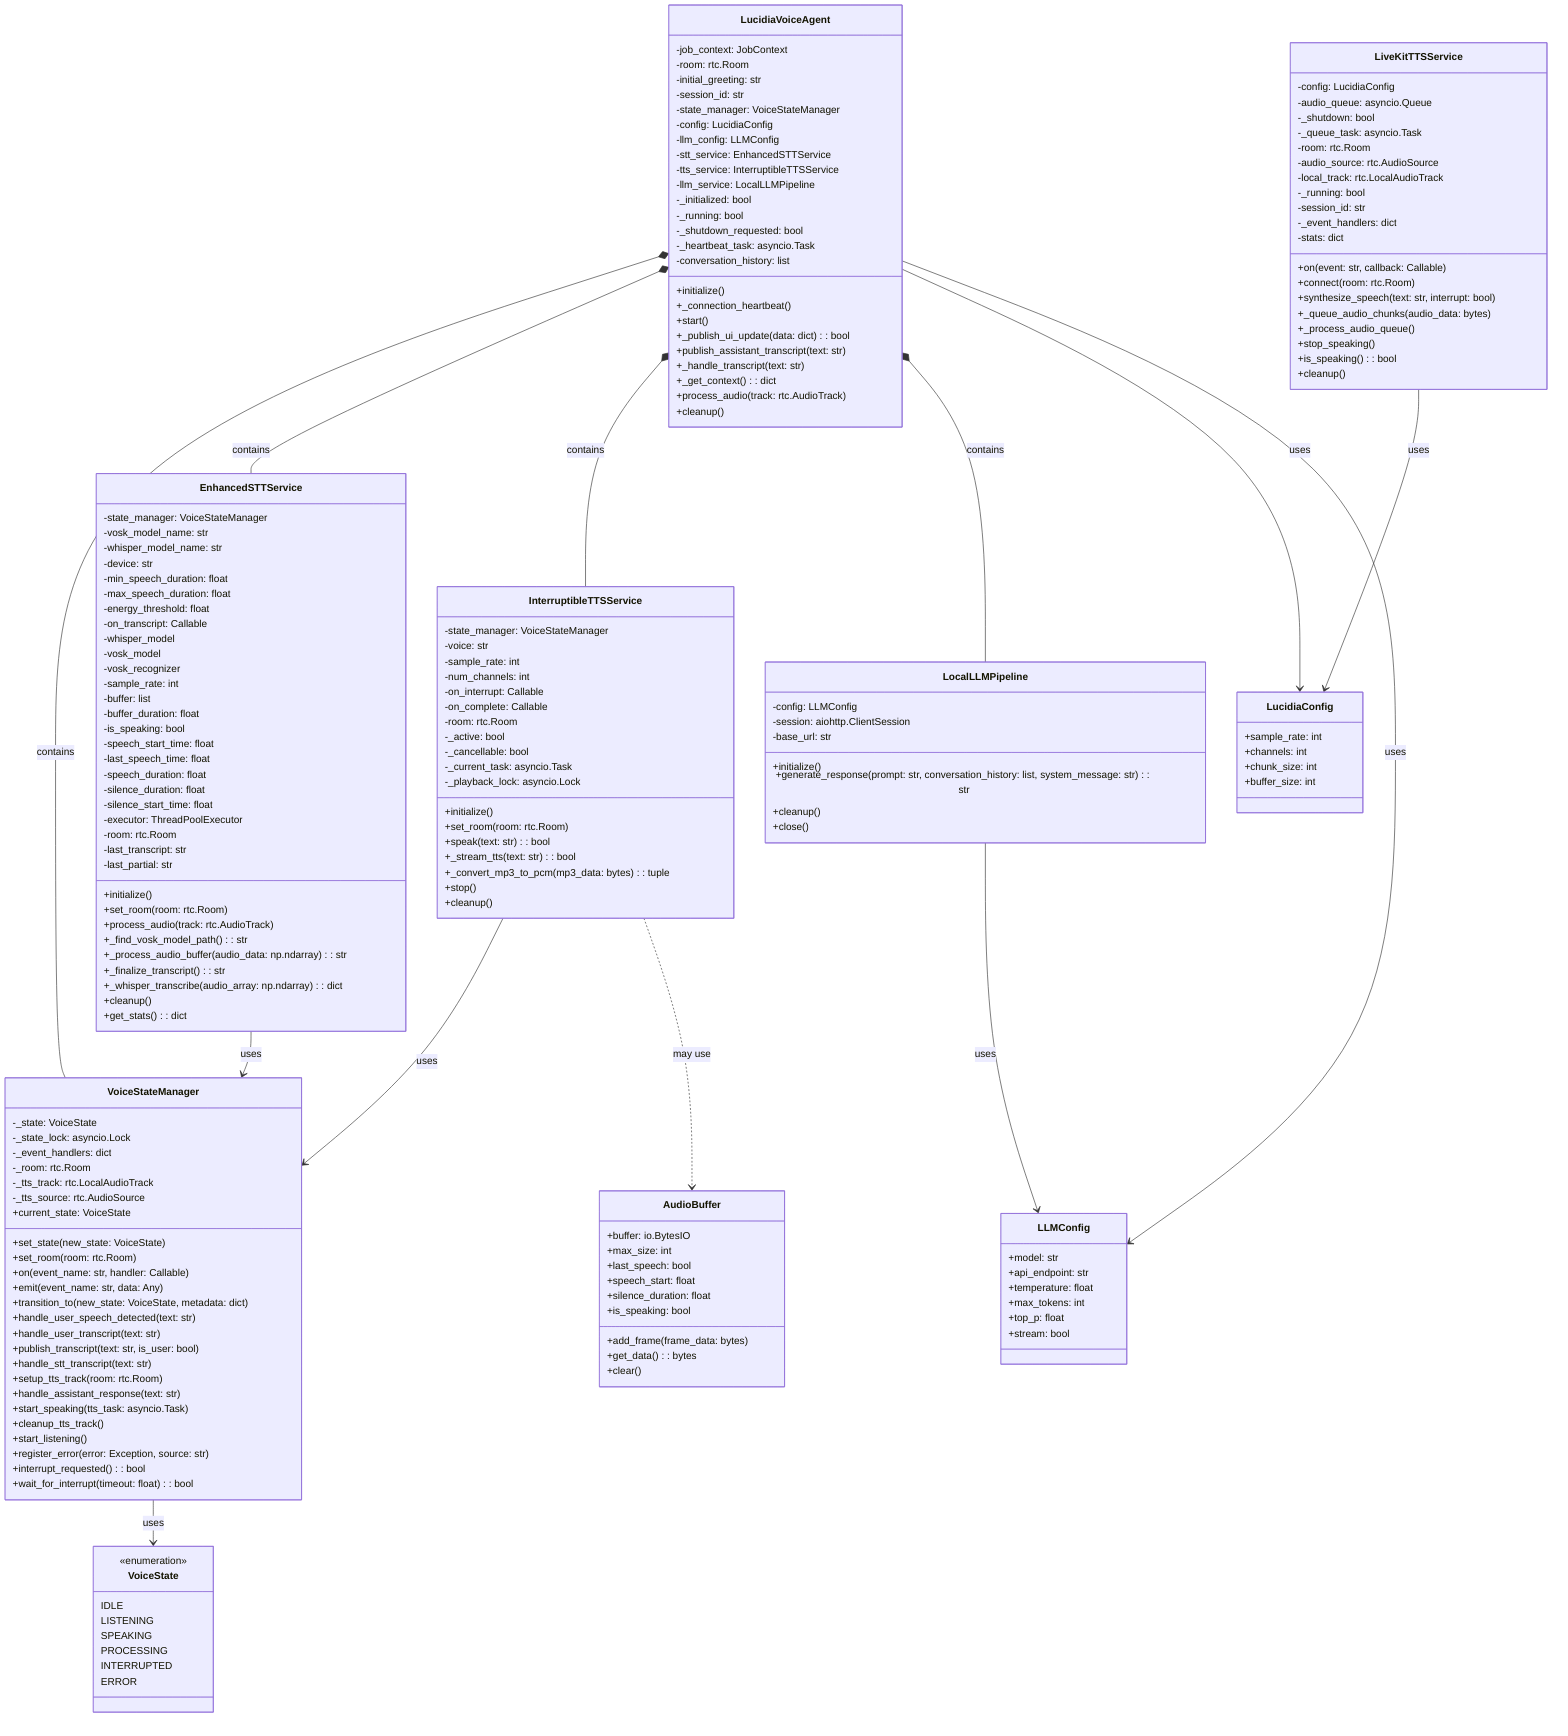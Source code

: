 classDiagram
    %% Core State Management
    class VoiceStateManager {
        -_state: VoiceState
        -_state_lock: asyncio.Lock
        -_event_handlers: dict
        -_room: rtc.Room
        -_tts_track: rtc.LocalAudioTrack
        -_tts_source: rtc.AudioSource
        +current_state: VoiceState
        +set_state(new_state: VoiceState)
        +set_room(room: rtc.Room)
        +on(event_name: str, handler: Callable)
        +emit(event_name: str, data: Any)
        +transition_to(new_state: VoiceState, metadata: dict)
        +handle_user_speech_detected(text: str)
        +handle_user_transcript(text: str)
        +publish_transcript(text: str, is_user: bool)
        +handle_stt_transcript(text: str)
        +setup_tts_track(room: rtc.Room)
        +handle_assistant_response(text: str)
        +start_speaking(tts_task: asyncio.Task)
        +cleanup_tts_track()
        +start_listening()
        +register_error(error: Exception, source: str)
        +interrupt_requested(): bool
        +wait_for_interrupt(timeout: float): bool
    }

    %% Voice State Enumeration
    class VoiceState {
        <<enumeration>>
        IDLE
        LISTENING
        SPEAKING
        PROCESSING
        INTERRUPTED
        ERROR
    }

    %% Speech-to-Text Service
    class EnhancedSTTService {
        -state_manager: VoiceStateManager
        -vosk_model_name: str
        -whisper_model_name: str
        -device: str
        -min_speech_duration: float
        -max_speech_duration: float
        -energy_threshold: float
        -on_transcript: Callable
        -whisper_model
        -vosk_model
        -vosk_recognizer
        -sample_rate: int
        -buffer: list
        -buffer_duration: float
        -is_speaking: bool
        -speech_start_time: float
        -last_speech_time: float
        -speech_duration: float
        -silence_duration: float
        -silence_start_time: float
        -executor: ThreadPoolExecutor
        -room: rtc.Room
        -last_transcript: str
        -last_partial: str
        +initialize()
        +set_room(room: rtc.Room)
        +process_audio(track: rtc.AudioTrack)
        +_find_vosk_model_path(): str
        +_process_audio_buffer(audio_data: np.ndarray): str
        +_finalize_transcript(): str
        +_whisper_transcribe(audio_array: np.ndarray): dict
        +cleanup()
        +get_stats(): dict
    }

    %% Text-to-Speech Service
    class InterruptibleTTSService {
        -state_manager: VoiceStateManager
        -voice: str
        -sample_rate: int
        -num_channels: int
        -on_interrupt: Callable
        -on_complete: Callable
        -room: rtc.Room
        -_active: bool
        -_cancellable: bool
        -_current_task: asyncio.Task
        -_playback_lock: asyncio.Lock
        +initialize()
        +set_room(room: rtc.Room)
        +speak(text: str): bool
        +_stream_tts(text: str): bool
        +_convert_mp3_to_pcm(mp3_data: bytes): tuple
        +stop()
        +cleanup()
    }

    %% LLM Integration
    class LocalLLMPipeline {
        -config: LLMConfig
        -session: aiohttp.ClientSession
        -base_url: str
        +initialize()
        +generate_response(prompt: str, conversation_history: list, system_message: str): str
        +cleanup()
        +close()
    }

    %% Voice Pipeline Agent
    class LucidiaVoiceAgent {
        -job_context: JobContext
        -room: rtc.Room
        -initial_greeting: str
        -session_id: str
        -state_manager: VoiceStateManager
        -config: LucidiaConfig
        -llm_config: LLMConfig
        -stt_service: EnhancedSTTService
        -tts_service: InterruptibleTTSService
        -llm_service: LocalLLMPipeline
        -_initialized: bool
        -_running: bool
        -_shutdown_requested: bool
        -_heartbeat_task: asyncio.Task
        -conversation_history: list
        +initialize()
        +_connection_heartbeat()
        +start()
        +_publish_ui_update(data: dict): bool
        +publish_assistant_transcript(text: str)
        +_handle_transcript(text: str)
        +_get_context(): dict
        +process_audio(track: rtc.AudioTrack)
        +cleanup()
    }

    %% Config Classes
    class LucidiaConfig {
        +sample_rate: int
        +channels: int
        +chunk_size: int
        +buffer_size: int
    }

    class LLMConfig {
        +model: str
        +api_endpoint: str
        +temperature: float
        +max_tokens: int
        +top_p: float
        +stream: bool
    }

    %% Audio Processing
    class AudioBuffer {
        +buffer: io.BytesIO
        +max_size: int
        +last_speech: bool
        +speech_start: float
        +silence_duration: float
        +is_speaking: bool
        +add_frame(frame_data: bytes)
        +get_data(): bytes
        +clear()
    }

    %% LiveKit Integration
    class LiveKitTTSService {
        -config: LucidiaConfig
        -audio_queue: asyncio.Queue
        -_shutdown: bool
        -_queue_task: asyncio.Task
        -room: rtc.Room
        -audio_source: rtc.AudioSource
        -local_track: rtc.LocalAudioTrack
        -_running: bool
        -session_id: str
        -_event_handlers: dict
        -stats: dict
        +on(event: str, callback: Callable)
        +connect(room: rtc.Room)
        +synthesize_speech(text: str, interrupt: bool)
        +_queue_audio_chunks(audio_data: bytes)
        +_process_audio_queue()
        +stop_speaking()
        +is_speaking(): bool
        +cleanup()
    }

    %% Relationships
    VoiceStateManager --> VoiceState : uses
    EnhancedSTTService --> VoiceStateManager : uses
    InterruptibleTTSService --> VoiceStateManager : uses
    LucidiaVoiceAgent *-- VoiceStateManager : contains
    LucidiaVoiceAgent *-- EnhancedSTTService : contains
    LucidiaVoiceAgent *-- InterruptibleTTSService : contains
    LucidiaVoiceAgent *-- LocalLLMPipeline : contains
    LucidiaVoiceAgent --> LucidiaConfig : uses
    LucidiaVoiceAgent --> LLMConfig : uses
    LocalLLMPipeline --> LLMConfig : uses
    LiveKitTTSService --> LucidiaConfig : uses
    InterruptibleTTSService ..> AudioBuffer : may use